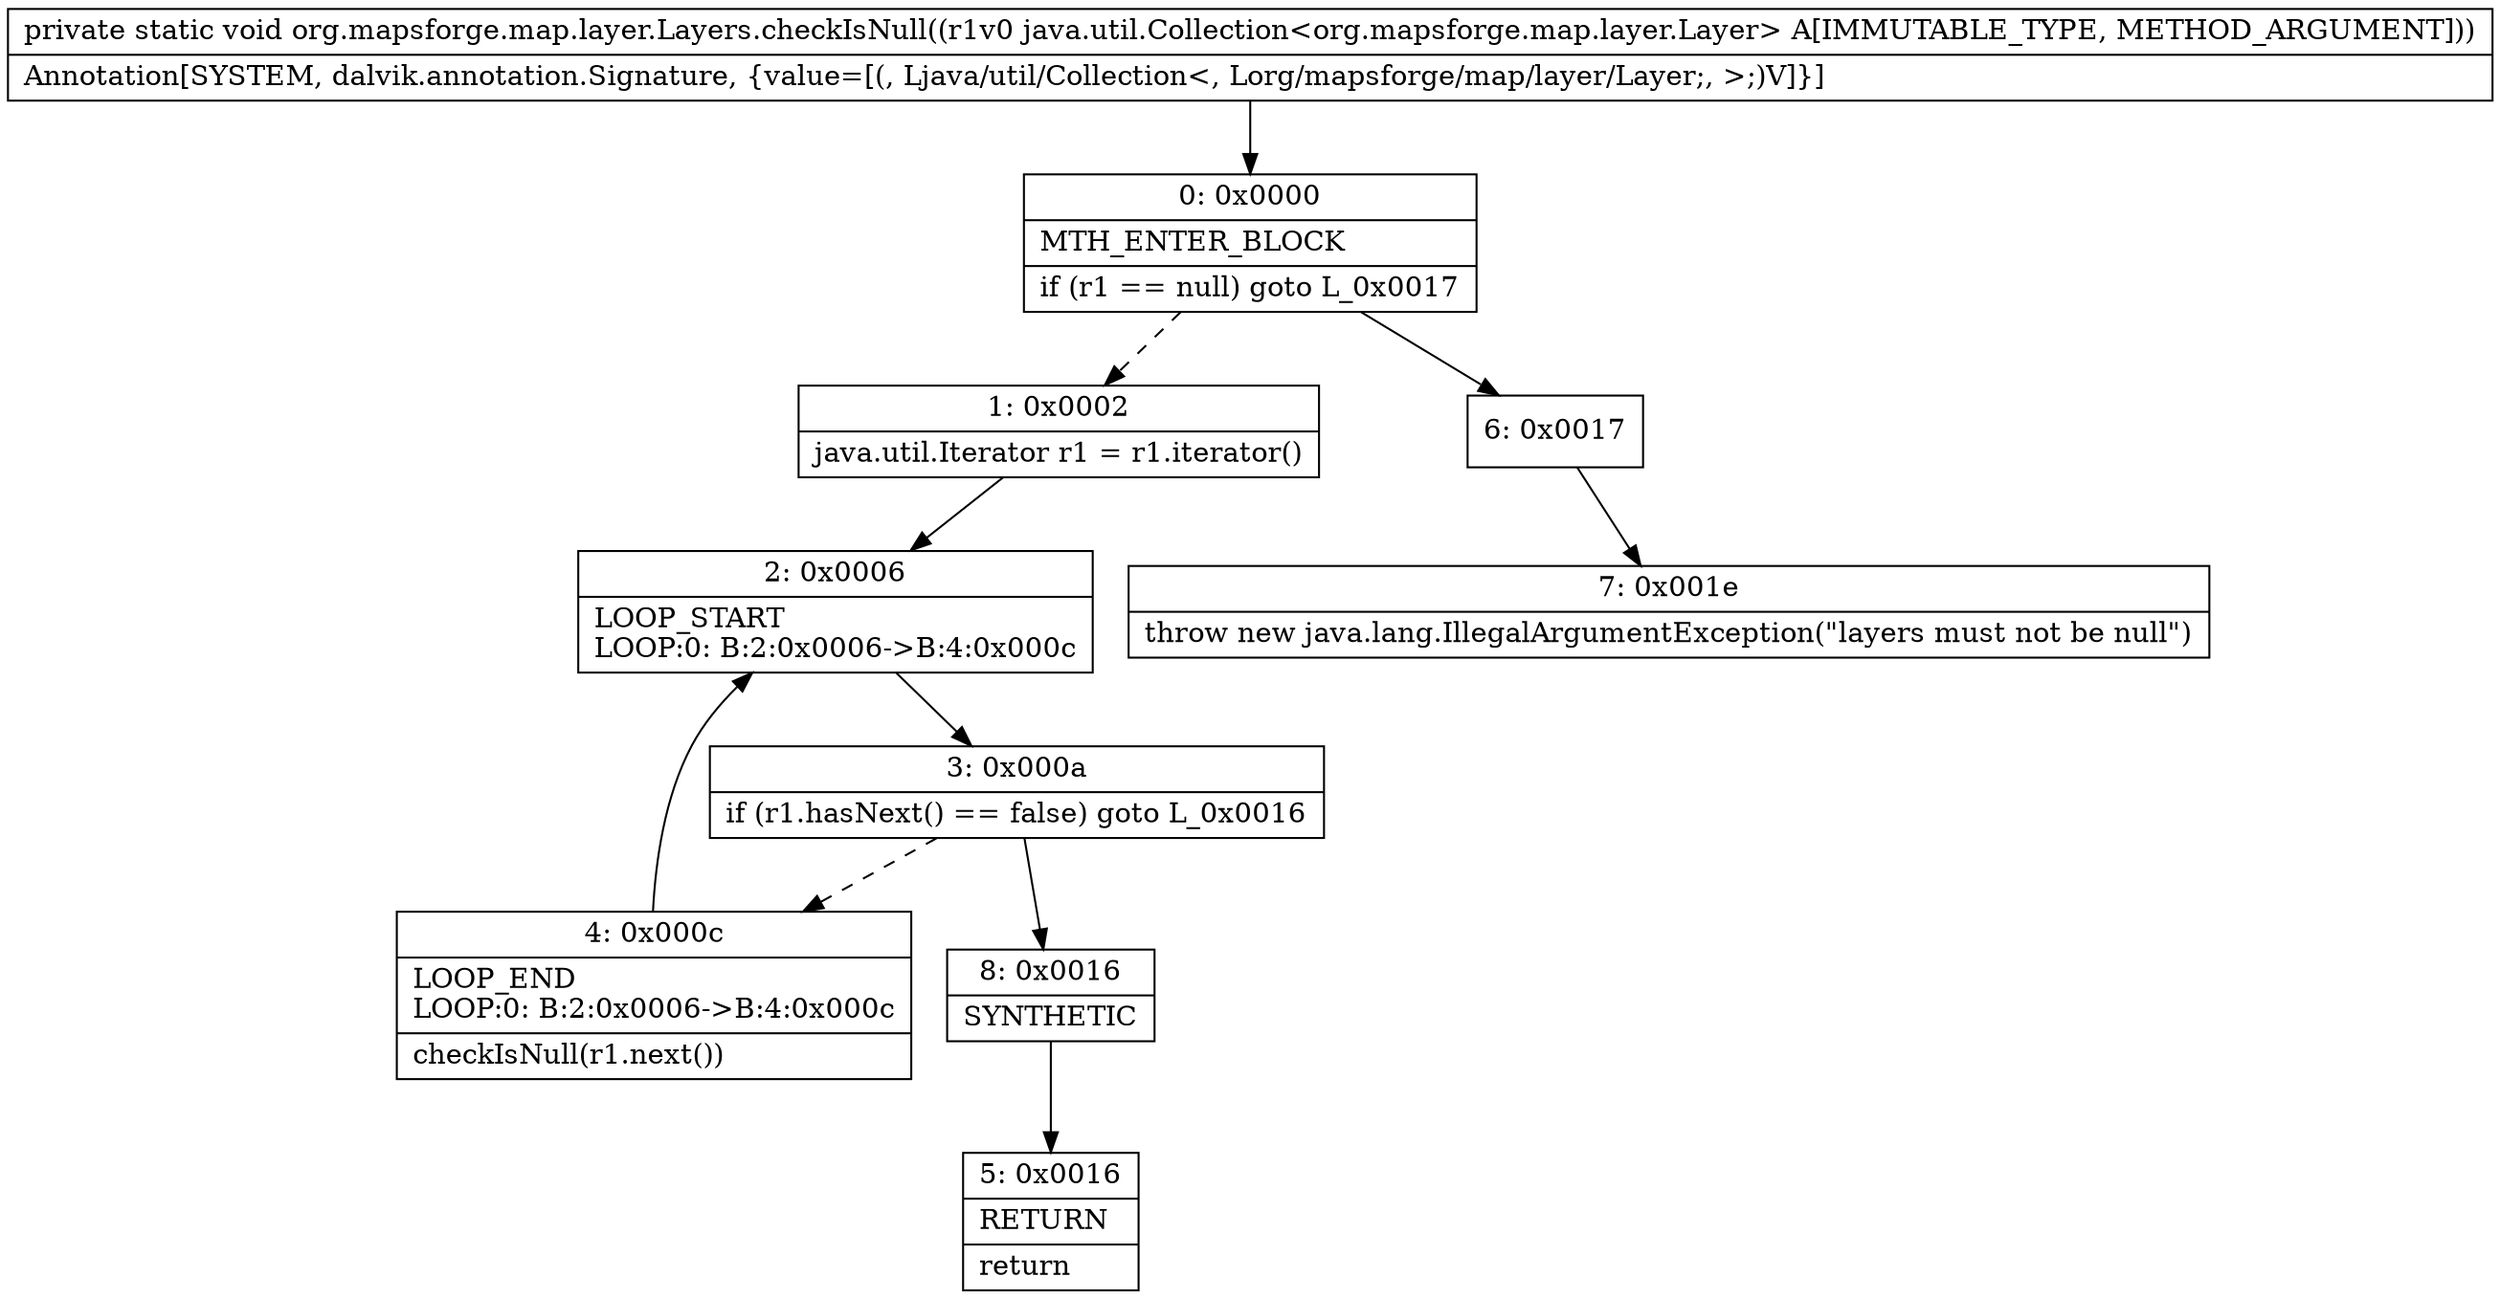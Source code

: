 digraph "CFG fororg.mapsforge.map.layer.Layers.checkIsNull(Ljava\/util\/Collection;)V" {
Node_0 [shape=record,label="{0\:\ 0x0000|MTH_ENTER_BLOCK\l|if (r1 == null) goto L_0x0017\l}"];
Node_1 [shape=record,label="{1\:\ 0x0002|java.util.Iterator r1 = r1.iterator()\l}"];
Node_2 [shape=record,label="{2\:\ 0x0006|LOOP_START\lLOOP:0: B:2:0x0006\-\>B:4:0x000c\l}"];
Node_3 [shape=record,label="{3\:\ 0x000a|if (r1.hasNext() == false) goto L_0x0016\l}"];
Node_4 [shape=record,label="{4\:\ 0x000c|LOOP_END\lLOOP:0: B:2:0x0006\-\>B:4:0x000c\l|checkIsNull(r1.next())\l}"];
Node_5 [shape=record,label="{5\:\ 0x0016|RETURN\l|return\l}"];
Node_6 [shape=record,label="{6\:\ 0x0017}"];
Node_7 [shape=record,label="{7\:\ 0x001e|throw new java.lang.IllegalArgumentException(\"layers must not be null\")\l}"];
Node_8 [shape=record,label="{8\:\ 0x0016|SYNTHETIC\l}"];
MethodNode[shape=record,label="{private static void org.mapsforge.map.layer.Layers.checkIsNull((r1v0 java.util.Collection\<org.mapsforge.map.layer.Layer\> A[IMMUTABLE_TYPE, METHOD_ARGUMENT]))  | Annotation[SYSTEM, dalvik.annotation.Signature, \{value=[(, Ljava\/util\/Collection\<, Lorg\/mapsforge\/map\/layer\/Layer;, \>;)V]\}]\l}"];
MethodNode -> Node_0;
Node_0 -> Node_1[style=dashed];
Node_0 -> Node_6;
Node_1 -> Node_2;
Node_2 -> Node_3;
Node_3 -> Node_4[style=dashed];
Node_3 -> Node_8;
Node_4 -> Node_2;
Node_6 -> Node_7;
Node_8 -> Node_5;
}


